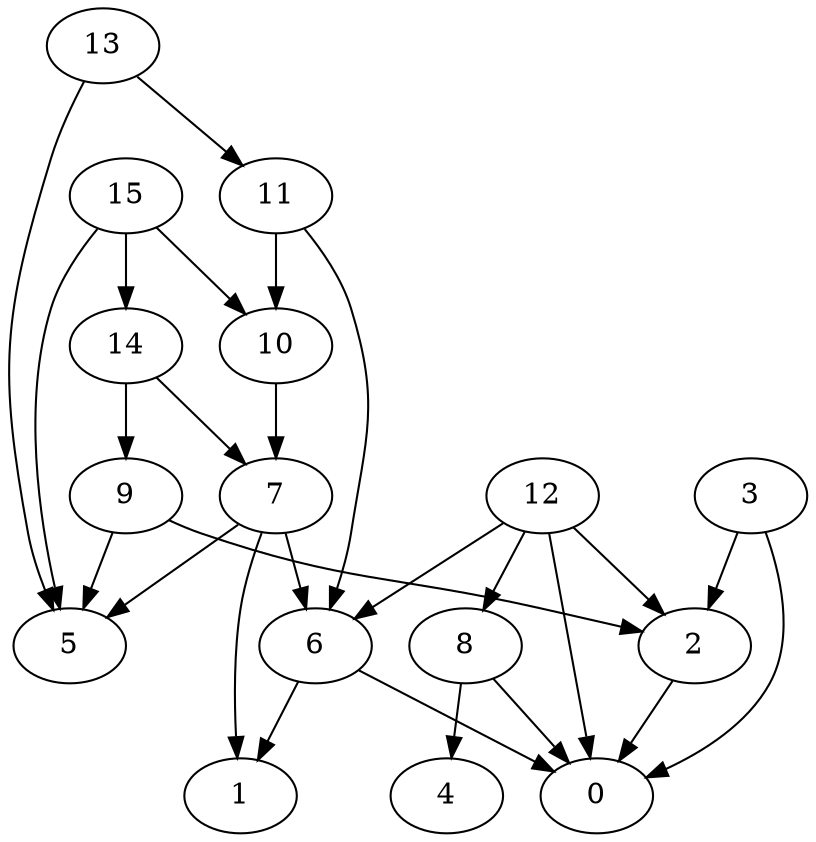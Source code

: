 digraph "Random_Nodes_16_Density_1.62_CCR_10.03_WeightType_Random_Homogeneous-6" {
13 [Weight=4];
15 [Weight=5];
11 [Weight=8];
10 [Weight=3];
14 [Weight=4];
12 [Weight=9];
7 [Weight=2];
9 [Weight=3];
6 [Weight=7];
3 [Weight=5];
8 [Weight=3];
2 [Weight=9];
5 [Weight=8];
4 [Weight=4];
1 [Weight=3];
0 [Weight=2];
15 -> 5 [Weight=32];
11 -> 10 [Weight=21];
12 -> 0 [Weight=42];
9 -> 5 [Weight=53];
7 -> 1 [Weight=37];
7 -> 5 [Weight=53];
12 -> 2 [Weight=11];
12 -> 6 [Weight=32];
13 -> 11 [Weight=37];
10 -> 7 [Weight=27];
15 -> 10 [Weight=11];
15 -> 14 [Weight=42];
2 -> 0 [Weight=32];
14 -> 7 [Weight=11];
9 -> 2 [Weight=32];
6 -> 0 [Weight=53];
8 -> 4 [Weight=48];
8 -> 0 [Weight=16];
3 -> 2 [Weight=11];
12 -> 8 [Weight=11];
14 -> 9 [Weight=11];
6 -> 1 [Weight=53];
11 -> 6 [Weight=42];
3 -> 0 [Weight=21];
13 -> 5 [Weight=21];
7 -> 6 [Weight=32];
}
